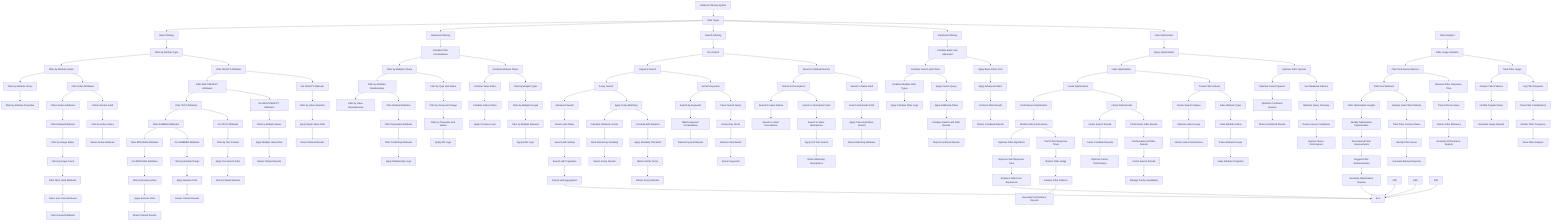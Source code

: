 %% Attribute Filtering System and Advanced Search
%% View at https://mermaid.live
flowchart TD
  A[Attribute Filtering System] --> B[Filter Types]
  
  %% Filter Types
  B --> C[Basic Filtering]
  B --> D[Advanced Filtering]
  B --> E[Search Filtering]
  B --> F[Combined Filtering]
  B --> G[Filter Optimization]
  
  %% Basic Filtering
  C --> C1[Filter by Attribute Type]
  C1 --> C2[Filter by Attribute Status]
  C2 --> C3[Filter by Attribute Group]
  C3 --> C4[Filter by Attribute Properties]
  
  %% Filter by Attribute Type
  C1 --> C1A[Filter SELECT Attributes]
  C1A --> C1B[Filter MULTISELECT Attributes]
  C1B --> C1C[Filter TEXT Attributes]
  C1C --> C1D[Filter NUMBER Attributes]
  C1D --> C1E[Filter BOOLEAN Attributes]
  
  %% Filter SELECT Attributes
  C1A --> C1A1[Get SELECT Attributes]
  C1A1 --> C1A2[Filter by Value Selection]
  C1A2 --> C1A3[Apply Single Value Filter]
  C1A3 --> C1A4[Return Filtered Results]
  
  %% Filter MULTISELECT Attributes
  C1B --> C1B1[Get MULTISELECT Attributes]
  C1B1 --> C1B2[Filter by Multiple Values]
  C1B2 --> C1B3[Apply Multiple Value Filter]
  C1B3 --> C1B4[Return Filtered Results]
  
  %% Filter TEXT Attributes
  C1C --> C1C1[Get TEXT Attributes]
  C1C1 --> C1C2[Filter by Text Content]
  C1C2 --> C1C3[Apply Text Search Filter]
  C1C3 --> C1C4[Return Filtered Results]
  
  %% Filter NUMBER Attributes
  C1D --> C1D1[Get NUMBER Attributes]
  C1D1 --> C1D2[Filter by Number Range]
  C1D2 --> C1D3[Apply Numeric Filter]
  C1D3 --> C1D4[Return Filtered Results]
  
  %% Filter BOOLEAN Attributes
  C1E --> C1E1[Get BOOLEAN Attributes]
  C1E1 --> C1E2[Filter by Boolean Value]
  C1E2 --> C1E3[Apply Boolean Filter]
  C1E3 --> C1E4[Return Filtered Results]
  
  %% Filter by Attribute Status
  C2 --> C2A[Filter Active Attributes]
  C2A --> C2B[Filter Inactive Attributes]
  C2B --> C2C[Filter Deleted Attributes]
  C2C --> C2D[Filter by Usage Status]
  
  %% Filter Active Attributes
  C2A --> C2A1[Check isActive Field]
  C2A1 --> C2A2[Filter by Active Status]
  C2A2 --> C2A3[Return Active Attributes]
  
  %% Filter by Usage Status
  C2D --> C2D1[Filter by Usage Count]
  C2D1 --> C2D2[Filter Most Used Attributes]
  C2D2 --> C2D3[Filter Least Used Attributes]
  C2D3 --> C2D4[Filter Unused Attributes]
  
  %% Advanced Filtering
  D --> D1[Complex Filter Combinations]
  D1 --> D2[Filter by Multiple Criteria]
  D2 --> D3[Filter by Attribute Relationships]
  D3 --> D4[Filter by Value Dependencies]
  
  %% Complex Filter Combinations
  D1 --> D1A[Combine Attribute Filters]
  D1A --> D1B[Combine Value Filters]
  D1B --> D1C[Combine Status Filters]
  D1C --> D1D[Apply Complex Logic]
  
  %% Combine Attribute Filters
  D1A --> D1A1[Filter by Multiple Types]
  D1A1 --> D1A2[Filter by Multiple Groups]
  D1A2 --> D1A3[Filter by Multiple Statuses]
  D1A3 --> D1A4[Apply AND Logic]
  
  %% Filter by Multiple Criteria
  D2 --> D2A[Filter by Type and Status]
  D2A --> D2B[Filter by Group and Usage]
  D2B --> D2C[Filter by Properties and Values]
  D2C --> D2D[Apply OR Logic]
  
  %% Filter by Attribute Relationships
  D3 --> D3A[Filter Related Attributes]
  D3A --> D3B[Filter Dependent Attributes]
  D3B --> D3C[Filter Conflicting Attributes]
  D3C --> D3D[Apply Relationship Logic]
  
  %% Search Filtering
  E --> E1[Text Search]
  E1 --> E2[Keyword Search]
  E2 --> E3[Fuzzy Search]
  E3 --> E4[Advanced Search]
  
  %% Text Search
  E1 --> E1A[Search in Attribute Names]
  E1A --> E1B[Search in Descriptions]
  E1B --> E1C[Search in Value Names]
  E1C --> E1D[Search in Value Descriptions]
  
  %% Search in Attribute Names
  E1A --> E1A1[Search in Name Field]
  E1A1 --> E1A2[Search in NameEn Field]
  E1A2 --> E1A3[Apply Case Insensitive Search]
  E1A3 --> E1A4[Return Matching Attributes]
  
  %% Search in Descriptions
  E1B --> E1B1[Search in Description Field]
  E1B1 --> E1B2[Search in Value Descriptions]
  E1B2 --> E1B3[Apply Full Text Search]
  E1B3 --> E1B4[Return Matching Descriptions]
  
  %% Keyword Search
  E2 --> E2A[Extract Keywords]
  E2A --> E2B[Search by Keywords]
  E2B --> E2C[Match Keyword Combinations]
  E2C --> E2D[Return Keyword Results]
  
  %% Extract Keywords
  E2A --> E2A1[Parse Search Query]
  E2A1 --> E2A2[Extract Key Terms]
  E2A2 --> E2A3[Remove Stop Words]
  E2A3 --> E2A4[Return Keywords]
  
  %% Fuzzy Search
  E3 --> E3A[Apply Fuzzy Matching]
  E3A --> E3B[Calculate Similarity Scores]
  E3B --> E3C[Rank Results by Similarity]
  E3C --> E3D[Return Fuzzy Results]
  
  %% Apply Fuzzy Matching
  E3A --> E3A1[Calculate Edit Distance]
  E3A1 --> E3A2[Apply Similarity Threshold]
  E3A2 --> E3A3[Match Similar Terms]
  E3A3 --> E3A4[Return Fuzzy Matches]
  
  %% Advanced Search
  E4 --> E4A[Search with Filters]
  E4A --> E4B[Search with Sorting]
  E4B --> E4C[Search with Pagination]
  E4C --> E4D[Search with Aggregation]
  
  %% Combined Filtering
  F --> F1[Combine Basic and Advanced]
  F1 --> F2[Combine Search and Filters]
  F2 --> F3[Combine Multiple Filter Types]
  F3 --> F4[Apply Complex Filter Logic]
  
  %% Combine Basic and Advanced
  F1 --> F1A[Apply Basic Filters First]
  F1A --> F1B[Apply Advanced Filters]
  F1B --> F1C[Combine Filter Results]
  F1C --> F1D[Return Combined Results]
  
  %% Combine Search and Filters
  F2 --> F2A[Apply Search Query]
  F2A --> F2B[Apply Additional Filters]
  F2B --> F2C[Combine Search and Filter Results]
  F2C --> F2D[Return Combined Results]
  
  %% Filter Optimization
  G --> G1[Query Optimization]
  G1 --> G2[Index Optimization]
  G2 --> G3[Cache Optimization]
  G3 --> G4[Performance Optimization]
  
  %% Query Optimization
  G1 --> G1A[Optimize Filter Queries]
  G1A --> G1B[Optimize Search Queries]
  G1B --> G1C[Optimize Combined Queries]
  G1C --> G1D[Return Optimized Results]
  
  %% Optimize Filter Queries
  G1A --> G1A1[Use Database Indexes]
  G1A1 --> G1A2[Optimize Query Structure]
  G1A2 --> G1A3[Reduce Query Complexity]
  G1A3 --> G1A4[Improve Query Performance]
  
  %% Index Optimization
  G2 --> G2A[Create Filter Indexes]
  G2A --> G2B[Create Search Indexes]
  G2B --> G2C[Optimize Index Usage]
  G2C --> G2D[Monitor Index Performance]
  
  %% Create Filter Indexes
  G2A --> G2A1[Index Attribute Types]
  G2A1 --> G2A2[Index Attribute Status]
  G2A2 --> G2A3[Index Attribute Groups]
  G2A3 --> G2A4[Index Attribute Properties]
  
  %% Cache Optimization
  G3 --> G3A[Cache Filter Results]
  G3A --> G3B[Cache Search Results]
  G3B --> G3C[Cache Combined Results]
  G3C --> G3D[Optimize Cache Performance]
  
  %% Cache Filter Results
  G3A --> G3A1[Cache Basic Filter Results]
  G3A1 --> G3A2[Cache Advanced Filter Results]
  G3A2 --> G3A3[Cache Search Results]
  G3A3 --> G3A4[Manage Cache Invalidation]
  
  %% Performance Optimization
  G4 --> G4A[Monitor Filter Performance]
  G4A --> G4B[Optimize Filter Algorithms]
  G4B --> G4C[Improve Filter Response Time]
  G4C --> G4D[Enhance Filter User Experience]
  
  %% Monitor Filter Performance
  G4A --> G4A1[Track Filter Response Times]
  G4A1 --> G4A2[Monitor Filter Usage]
  G4A2 --> G4A3[Analyze Filter Patterns]
  G4A3 --> G4A4[Generate Performance Reports]
  
  %% Filter Analytics
  H[Filter Analytics] --> H1[Filter Usage Statistics]
  H1 --> H2[Filter Performance Metrics]
  H2 --> H3[Filter User Behavior]
  H3 --> H4[Filter Optimization Insights]
  
  %% Filter Usage Statistics
  H1 --> H1A[Track Filter Usage]
  H1A --> H1B[Analyze Filter Patterns]
  H1B --> H1C[Identify Popular Filters]
  H1C --> H1D[Generate Usage Reports]
  
  %% Track Filter Usage
  H1A --> H1A1[Log Filter Requests]
  H1A1 --> H1A2[Track Filter Combinations]
  H1A2 --> H1A3[Monitor Filter Frequency]
  H1A3 --> H1A4[Store Filter Analytics]
  
  %% Filter Performance Metrics
  H2 --> H2A[Measure Filter Response Time]
  H2A --> H2B[Track Filter Accuracy]
  H2B --> H2C[Monitor Filter Efficiency]
  H2C --> H2D[Generate Performance Reports]
  
  %% Filter User Behavior
  H3 --> H3A[Analyze User Filter Patterns]
  H3A --> H3B[Track Filter Success Rates]
  H3B --> H3C[Identify Filter Issues]
  H3C --> H3D[Generate Behavior Reports]
  
  %% Filter Optimization Insights
  H4 --> H4A[Identify Optimization Opportunities]
  H4A --> H4B[Recommend Filter Improvements]
  H4B --> H4C[Suggest Filter Enhancements]
  H4C --> H4D[Generate Optimization Reports]
  
  %% End points
  C4D --> Z[End]
  D4D --> Z
  E4D --> Z
  F4D --> Z
  G4D --> Z
  H4D --> Z